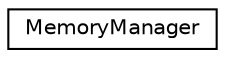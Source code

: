 digraph "类继承关系图"
{
  edge [fontname="Helvetica",fontsize="10",labelfontname="Helvetica",labelfontsize="10"];
  node [fontname="Helvetica",fontsize="10",shape=record];
  rankdir="LR";
  Node0 [label="MemoryManager",height=0.2,width=0.4,color="black", fillcolor="white", style="filled",URL="$d7/dff/class_memory_manager.html"];
}
